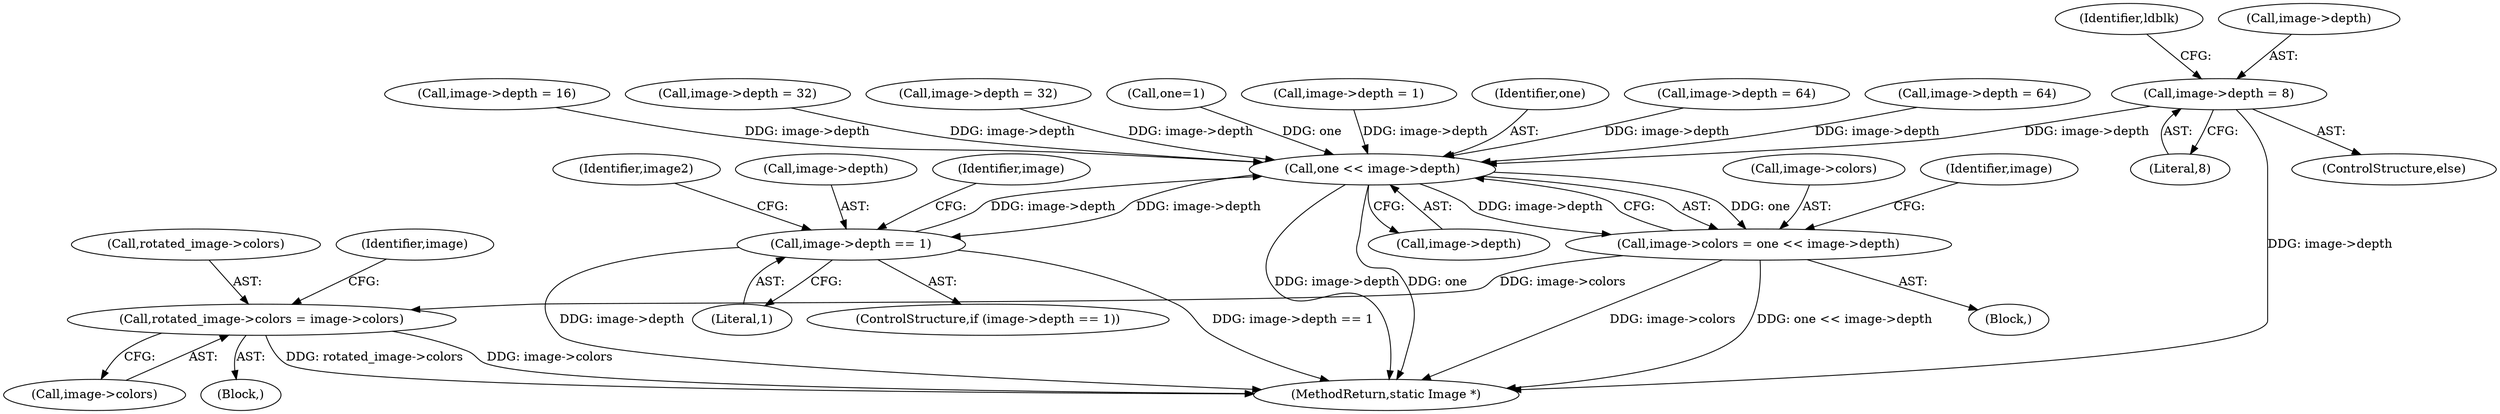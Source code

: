 digraph "0_ImageMagick_e5c063a1007506ba69e97a35effcdef944421c89@pointer" {
"1000840" [label="(Call,image->depth = 8)"];
"1001031" [label="(Call,one << image->depth)"];
"1001027" [label="(Call,image->colors = one << image->depth)"];
"1001612" [label="(Call,rotated_image->colors = image->colors)"];
"1001556" [label="(Call,image->depth == 1)"];
"1001910" [label="(MethodReturn,static Image *)"];
"1001028" [label="(Call,image->colors)"];
"1000834" [label="(Call,image->depth = 1)"];
"1000846" [label="(Identifier,ldblk)"];
"1001556" [label="(Call,image->depth == 1)"];
"1001585" [label="(Block,)"];
"1001033" [label="(Call,image->depth)"];
"1001616" [label="(Call,image->colors)"];
"1001555" [label="(ControlStructure,if (image->depth == 1))"];
"1001613" [label="(Call,rotated_image->colors)"];
"1000840" [label="(Call,image->depth = 8)"];
"1001032" [label="(Identifier,one)"];
"1001040" [label="(Identifier,image)"];
"1000949" [label="(Call,image->depth = 64)"];
"1000898" [label="(Call,image->depth = 64)"];
"1000418" [label="(Block,)"];
"1000858" [label="(Call,image->depth = 16)"];
"1000839" [label="(ControlStructure,else)"];
"1001612" [label="(Call,rotated_image->colors = image->colors)"];
"1001560" [label="(Literal,1)"];
"1000841" [label="(Call,image->depth)"];
"1000878" [label="(Call,image->depth = 32)"];
"1000917" [label="(Call,image->depth = 32)"];
"1001563" [label="(Identifier,image)"];
"1001031" [label="(Call,one << image->depth)"];
"1001568" [label="(Identifier,image2)"];
"1001621" [label="(Identifier,image)"];
"1001027" [label="(Call,image->colors = one << image->depth)"];
"1000844" [label="(Literal,8)"];
"1001024" [label="(Call,one=1)"];
"1001557" [label="(Call,image->depth)"];
"1000840" -> "1000839"  [label="AST: "];
"1000840" -> "1000844"  [label="CFG: "];
"1000841" -> "1000840"  [label="AST: "];
"1000844" -> "1000840"  [label="AST: "];
"1000846" -> "1000840"  [label="CFG: "];
"1000840" -> "1001910"  [label="DDG: image->depth"];
"1000840" -> "1001031"  [label="DDG: image->depth"];
"1001031" -> "1001027"  [label="AST: "];
"1001031" -> "1001033"  [label="CFG: "];
"1001032" -> "1001031"  [label="AST: "];
"1001033" -> "1001031"  [label="AST: "];
"1001027" -> "1001031"  [label="CFG: "];
"1001031" -> "1001910"  [label="DDG: image->depth"];
"1001031" -> "1001910"  [label="DDG: one"];
"1001031" -> "1001027"  [label="DDG: one"];
"1001031" -> "1001027"  [label="DDG: image->depth"];
"1001024" -> "1001031"  [label="DDG: one"];
"1000898" -> "1001031"  [label="DDG: image->depth"];
"1000949" -> "1001031"  [label="DDG: image->depth"];
"1000858" -> "1001031"  [label="DDG: image->depth"];
"1000834" -> "1001031"  [label="DDG: image->depth"];
"1000878" -> "1001031"  [label="DDG: image->depth"];
"1001556" -> "1001031"  [label="DDG: image->depth"];
"1000917" -> "1001031"  [label="DDG: image->depth"];
"1001031" -> "1001556"  [label="DDG: image->depth"];
"1001027" -> "1000418"  [label="AST: "];
"1001028" -> "1001027"  [label="AST: "];
"1001040" -> "1001027"  [label="CFG: "];
"1001027" -> "1001910"  [label="DDG: image->colors"];
"1001027" -> "1001910"  [label="DDG: one << image->depth"];
"1001027" -> "1001612"  [label="DDG: image->colors"];
"1001612" -> "1001585"  [label="AST: "];
"1001612" -> "1001616"  [label="CFG: "];
"1001613" -> "1001612"  [label="AST: "];
"1001616" -> "1001612"  [label="AST: "];
"1001621" -> "1001612"  [label="CFG: "];
"1001612" -> "1001910"  [label="DDG: image->colors"];
"1001612" -> "1001910"  [label="DDG: rotated_image->colors"];
"1001556" -> "1001555"  [label="AST: "];
"1001556" -> "1001560"  [label="CFG: "];
"1001557" -> "1001556"  [label="AST: "];
"1001560" -> "1001556"  [label="AST: "];
"1001563" -> "1001556"  [label="CFG: "];
"1001568" -> "1001556"  [label="CFG: "];
"1001556" -> "1001910"  [label="DDG: image->depth"];
"1001556" -> "1001910"  [label="DDG: image->depth == 1"];
}
